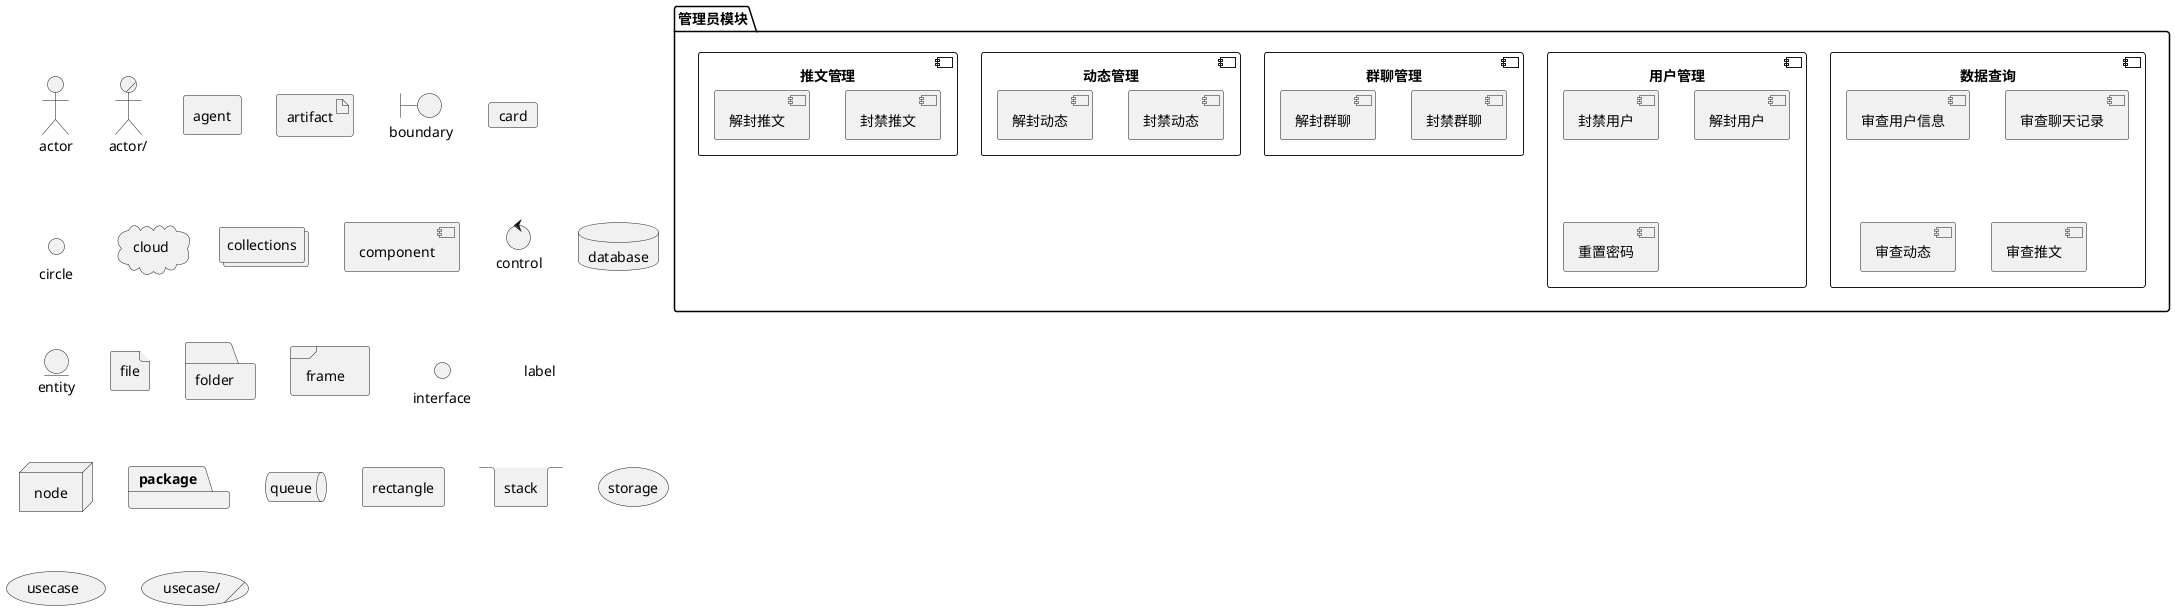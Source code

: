 @startuml
'https://plantuml.com/deployment-diagram

package "管理员模块" {
    component "数据查询" {
        [审查用户信息]
        [审查聊天记录]
        [审查动态]
        [审查推文]
    }

    component "用户管理" {
        [封禁用户]
        [解封用户]
        [重置密码]
    }

    component "群聊管理" {
        [封禁群聊]
        [解封群聊]
    }

    component "动态管理" {
        [封禁动态]
        [解封动态]
    }

    component "推文管理" {
        [封禁推文]
        [解封推文]
    }
}
'actor: 表示系统外部的用户或其他系统，通常与用例图中的参与者有关。
'agent: 表示能够自主执行任务的实体，通常用于表示具有自主行为的系统组件。
'artifact: 表示在软件开发过程中创建的具体工件，如文档、代码或设计模型。
'boundary: 表示系统的边界，通常用于区分系统内部和外部的部分。
'card: 表示具体的卡片式界面元素，通常用于展示信息。
'circle: 表示圆形组件，通常用于图形化表示。
'cloud: 表示云服务或云计算相关的组件。
'collections: 表示集合或列表，通常用于表示多个元素的集合。
'component: 表示系统中的组件，通常用于表示可重用的模块或服务。
'control: 表示控制逻辑或处理流程的组件。
'database: 表示数据库，通常用于表示存储数据的系统。
'entity: 表示系统中的实体，通常与数据模型有关。
'file: 表示文件，通常用于表示存储在文件系统中的数据。
'folder: 表示文件夹，通常用于组织文件或组件。
'frame: 表示框架，通常用于界面或容器的设计。
'interface: 表示接口，通常用于定义组件之间的交互。
'label: 表示标签，通常用于标识或注释某个元素。
'node: 表示物理或虚拟的计算节点，通常用于表示服务器或设备。
'package: 表示包，通常用于组织和分组相关的组件。
'queue: 表示队列，通常用于表示消息队列或任务队列。
'rectangle: 表示矩形，可以用于表示任意组件。
'stack: 表示栈，通常用于表示数据结构或处理流程。
'storage: 表示存储介质，通常用于表示数据存储位置。
'usecase: 表示用例，通常用于描述系统的功能需求和用户交互。
actor actor
actor/ "actor/"
agent agent
artifact artifact
boundary boundary
card card
circle circle
cloud cloud
collections collections
component component
control control
database database
entity entity
file file
folder folder
frame frame
interface interface
label label
node node
package package
queue queue
rectangle rectangle
stack stack
storage storage
usecase usecase
usecase/ "usecase/"
@enduml